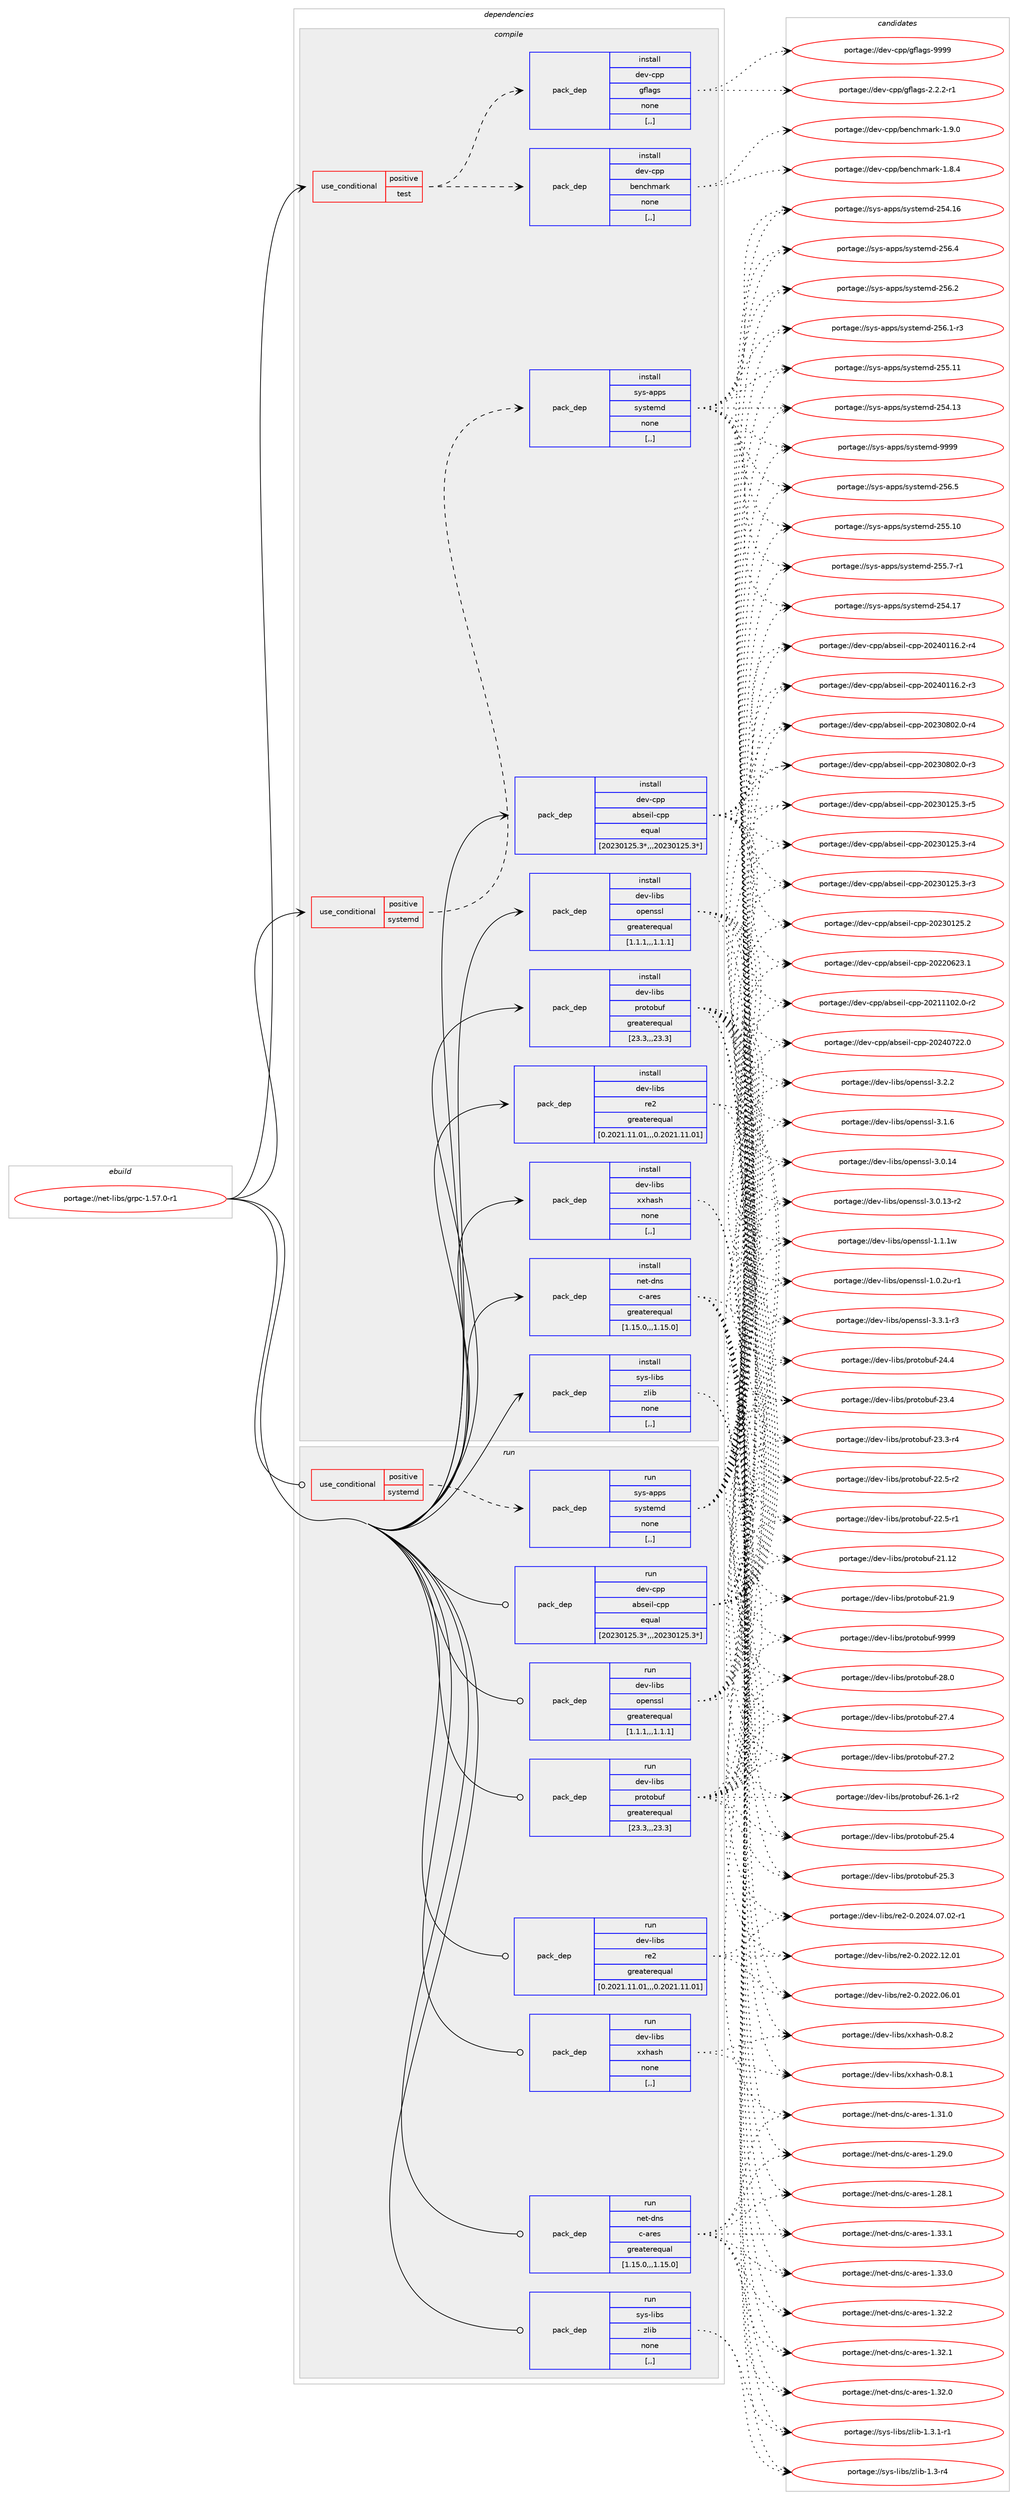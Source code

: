 digraph prolog {

# *************
# Graph options
# *************

newrank=true;
concentrate=true;
compound=true;
graph [rankdir=LR,fontname=Helvetica,fontsize=10,ranksep=1.5];#, ranksep=2.5, nodesep=0.2];
edge  [arrowhead=vee];
node  [fontname=Helvetica,fontsize=10];

# **********
# The ebuild
# **********

subgraph cluster_leftcol {
color=gray;
label=<<i>ebuild</i>>;
id [label="portage://net-libs/grpc-1.57.0-r1", color=red, width=4, href="../net-libs/grpc-1.57.0-r1.svg"];
}

# ****************
# The dependencies
# ****************

subgraph cluster_midcol {
color=gray;
label=<<i>dependencies</i>>;
subgraph cluster_compile {
fillcolor="#eeeeee";
style=filled;
label=<<i>compile</i>>;
subgraph cond227988 {
dependency870944 [label=<<TABLE BORDER="0" CELLBORDER="1" CELLSPACING="0" CELLPADDING="4"><TR><TD ROWSPAN="3" CELLPADDING="10">use_conditional</TD></TR><TR><TD>positive</TD></TR><TR><TD>systemd</TD></TR></TABLE>>, shape=none, color=red];
subgraph pack636541 {
dependency870945 [label=<<TABLE BORDER="0" CELLBORDER="1" CELLSPACING="0" CELLPADDING="4" WIDTH="220"><TR><TD ROWSPAN="6" CELLPADDING="30">pack_dep</TD></TR><TR><TD WIDTH="110">install</TD></TR><TR><TD>sys-apps</TD></TR><TR><TD>systemd</TD></TR><TR><TD>none</TD></TR><TR><TD>[,,]</TD></TR></TABLE>>, shape=none, color=blue];
}
dependency870944:e -> dependency870945:w [weight=20,style="dashed",arrowhead="vee"];
}
id:e -> dependency870944:w [weight=20,style="solid",arrowhead="vee"];
subgraph cond227989 {
dependency870946 [label=<<TABLE BORDER="0" CELLBORDER="1" CELLSPACING="0" CELLPADDING="4"><TR><TD ROWSPAN="3" CELLPADDING="10">use_conditional</TD></TR><TR><TD>positive</TD></TR><TR><TD>test</TD></TR></TABLE>>, shape=none, color=red];
subgraph pack636542 {
dependency870947 [label=<<TABLE BORDER="0" CELLBORDER="1" CELLSPACING="0" CELLPADDING="4" WIDTH="220"><TR><TD ROWSPAN="6" CELLPADDING="30">pack_dep</TD></TR><TR><TD WIDTH="110">install</TD></TR><TR><TD>dev-cpp</TD></TR><TR><TD>benchmark</TD></TR><TR><TD>none</TD></TR><TR><TD>[,,]</TD></TR></TABLE>>, shape=none, color=blue];
}
dependency870946:e -> dependency870947:w [weight=20,style="dashed",arrowhead="vee"];
subgraph pack636543 {
dependency870948 [label=<<TABLE BORDER="0" CELLBORDER="1" CELLSPACING="0" CELLPADDING="4" WIDTH="220"><TR><TD ROWSPAN="6" CELLPADDING="30">pack_dep</TD></TR><TR><TD WIDTH="110">install</TD></TR><TR><TD>dev-cpp</TD></TR><TR><TD>gflags</TD></TR><TR><TD>none</TD></TR><TR><TD>[,,]</TD></TR></TABLE>>, shape=none, color=blue];
}
dependency870946:e -> dependency870948:w [weight=20,style="dashed",arrowhead="vee"];
}
id:e -> dependency870946:w [weight=20,style="solid",arrowhead="vee"];
subgraph pack636544 {
dependency870949 [label=<<TABLE BORDER="0" CELLBORDER="1" CELLSPACING="0" CELLPADDING="4" WIDTH="220"><TR><TD ROWSPAN="6" CELLPADDING="30">pack_dep</TD></TR><TR><TD WIDTH="110">install</TD></TR><TR><TD>dev-cpp</TD></TR><TR><TD>abseil-cpp</TD></TR><TR><TD>equal</TD></TR><TR><TD>[20230125.3*,,,20230125.3*]</TD></TR></TABLE>>, shape=none, color=blue];
}
id:e -> dependency870949:w [weight=20,style="solid",arrowhead="vee"];
subgraph pack636545 {
dependency870950 [label=<<TABLE BORDER="0" CELLBORDER="1" CELLSPACING="0" CELLPADDING="4" WIDTH="220"><TR><TD ROWSPAN="6" CELLPADDING="30">pack_dep</TD></TR><TR><TD WIDTH="110">install</TD></TR><TR><TD>dev-libs</TD></TR><TR><TD>openssl</TD></TR><TR><TD>greaterequal</TD></TR><TR><TD>[1.1.1,,,1.1.1]</TD></TR></TABLE>>, shape=none, color=blue];
}
id:e -> dependency870950:w [weight=20,style="solid",arrowhead="vee"];
subgraph pack636546 {
dependency870951 [label=<<TABLE BORDER="0" CELLBORDER="1" CELLSPACING="0" CELLPADDING="4" WIDTH="220"><TR><TD ROWSPAN="6" CELLPADDING="30">pack_dep</TD></TR><TR><TD WIDTH="110">install</TD></TR><TR><TD>dev-libs</TD></TR><TR><TD>protobuf</TD></TR><TR><TD>greaterequal</TD></TR><TR><TD>[23.3,,,23.3]</TD></TR></TABLE>>, shape=none, color=blue];
}
id:e -> dependency870951:w [weight=20,style="solid",arrowhead="vee"];
subgraph pack636547 {
dependency870952 [label=<<TABLE BORDER="0" CELLBORDER="1" CELLSPACING="0" CELLPADDING="4" WIDTH="220"><TR><TD ROWSPAN="6" CELLPADDING="30">pack_dep</TD></TR><TR><TD WIDTH="110">install</TD></TR><TR><TD>dev-libs</TD></TR><TR><TD>re2</TD></TR><TR><TD>greaterequal</TD></TR><TR><TD>[0.2021.11.01,,,0.2021.11.01]</TD></TR></TABLE>>, shape=none, color=blue];
}
id:e -> dependency870952:w [weight=20,style="solid",arrowhead="vee"];
subgraph pack636548 {
dependency870953 [label=<<TABLE BORDER="0" CELLBORDER="1" CELLSPACING="0" CELLPADDING="4" WIDTH="220"><TR><TD ROWSPAN="6" CELLPADDING="30">pack_dep</TD></TR><TR><TD WIDTH="110">install</TD></TR><TR><TD>dev-libs</TD></TR><TR><TD>xxhash</TD></TR><TR><TD>none</TD></TR><TR><TD>[,,]</TD></TR></TABLE>>, shape=none, color=blue];
}
id:e -> dependency870953:w [weight=20,style="solid",arrowhead="vee"];
subgraph pack636549 {
dependency870954 [label=<<TABLE BORDER="0" CELLBORDER="1" CELLSPACING="0" CELLPADDING="4" WIDTH="220"><TR><TD ROWSPAN="6" CELLPADDING="30">pack_dep</TD></TR><TR><TD WIDTH="110">install</TD></TR><TR><TD>net-dns</TD></TR><TR><TD>c-ares</TD></TR><TR><TD>greaterequal</TD></TR><TR><TD>[1.15.0,,,1.15.0]</TD></TR></TABLE>>, shape=none, color=blue];
}
id:e -> dependency870954:w [weight=20,style="solid",arrowhead="vee"];
subgraph pack636550 {
dependency870955 [label=<<TABLE BORDER="0" CELLBORDER="1" CELLSPACING="0" CELLPADDING="4" WIDTH="220"><TR><TD ROWSPAN="6" CELLPADDING="30">pack_dep</TD></TR><TR><TD WIDTH="110">install</TD></TR><TR><TD>sys-libs</TD></TR><TR><TD>zlib</TD></TR><TR><TD>none</TD></TR><TR><TD>[,,]</TD></TR></TABLE>>, shape=none, color=blue];
}
id:e -> dependency870955:w [weight=20,style="solid",arrowhead="vee"];
}
subgraph cluster_compileandrun {
fillcolor="#eeeeee";
style=filled;
label=<<i>compile and run</i>>;
}
subgraph cluster_run {
fillcolor="#eeeeee";
style=filled;
label=<<i>run</i>>;
subgraph cond227990 {
dependency870956 [label=<<TABLE BORDER="0" CELLBORDER="1" CELLSPACING="0" CELLPADDING="4"><TR><TD ROWSPAN="3" CELLPADDING="10">use_conditional</TD></TR><TR><TD>positive</TD></TR><TR><TD>systemd</TD></TR></TABLE>>, shape=none, color=red];
subgraph pack636551 {
dependency870957 [label=<<TABLE BORDER="0" CELLBORDER="1" CELLSPACING="0" CELLPADDING="4" WIDTH="220"><TR><TD ROWSPAN="6" CELLPADDING="30">pack_dep</TD></TR><TR><TD WIDTH="110">run</TD></TR><TR><TD>sys-apps</TD></TR><TR><TD>systemd</TD></TR><TR><TD>none</TD></TR><TR><TD>[,,]</TD></TR></TABLE>>, shape=none, color=blue];
}
dependency870956:e -> dependency870957:w [weight=20,style="dashed",arrowhead="vee"];
}
id:e -> dependency870956:w [weight=20,style="solid",arrowhead="odot"];
subgraph pack636552 {
dependency870958 [label=<<TABLE BORDER="0" CELLBORDER="1" CELLSPACING="0" CELLPADDING="4" WIDTH="220"><TR><TD ROWSPAN="6" CELLPADDING="30">pack_dep</TD></TR><TR><TD WIDTH="110">run</TD></TR><TR><TD>dev-cpp</TD></TR><TR><TD>abseil-cpp</TD></TR><TR><TD>equal</TD></TR><TR><TD>[20230125.3*,,,20230125.3*]</TD></TR></TABLE>>, shape=none, color=blue];
}
id:e -> dependency870958:w [weight=20,style="solid",arrowhead="odot"];
subgraph pack636553 {
dependency870959 [label=<<TABLE BORDER="0" CELLBORDER="1" CELLSPACING="0" CELLPADDING="4" WIDTH="220"><TR><TD ROWSPAN="6" CELLPADDING="30">pack_dep</TD></TR><TR><TD WIDTH="110">run</TD></TR><TR><TD>dev-libs</TD></TR><TR><TD>openssl</TD></TR><TR><TD>greaterequal</TD></TR><TR><TD>[1.1.1,,,1.1.1]</TD></TR></TABLE>>, shape=none, color=blue];
}
id:e -> dependency870959:w [weight=20,style="solid",arrowhead="odot"];
subgraph pack636554 {
dependency870960 [label=<<TABLE BORDER="0" CELLBORDER="1" CELLSPACING="0" CELLPADDING="4" WIDTH="220"><TR><TD ROWSPAN="6" CELLPADDING="30">pack_dep</TD></TR><TR><TD WIDTH="110">run</TD></TR><TR><TD>dev-libs</TD></TR><TR><TD>protobuf</TD></TR><TR><TD>greaterequal</TD></TR><TR><TD>[23.3,,,23.3]</TD></TR></TABLE>>, shape=none, color=blue];
}
id:e -> dependency870960:w [weight=20,style="solid",arrowhead="odot"];
subgraph pack636555 {
dependency870961 [label=<<TABLE BORDER="0" CELLBORDER="1" CELLSPACING="0" CELLPADDING="4" WIDTH="220"><TR><TD ROWSPAN="6" CELLPADDING="30">pack_dep</TD></TR><TR><TD WIDTH="110">run</TD></TR><TR><TD>dev-libs</TD></TR><TR><TD>re2</TD></TR><TR><TD>greaterequal</TD></TR><TR><TD>[0.2021.11.01,,,0.2021.11.01]</TD></TR></TABLE>>, shape=none, color=blue];
}
id:e -> dependency870961:w [weight=20,style="solid",arrowhead="odot"];
subgraph pack636556 {
dependency870962 [label=<<TABLE BORDER="0" CELLBORDER="1" CELLSPACING="0" CELLPADDING="4" WIDTH="220"><TR><TD ROWSPAN="6" CELLPADDING="30">pack_dep</TD></TR><TR><TD WIDTH="110">run</TD></TR><TR><TD>dev-libs</TD></TR><TR><TD>xxhash</TD></TR><TR><TD>none</TD></TR><TR><TD>[,,]</TD></TR></TABLE>>, shape=none, color=blue];
}
id:e -> dependency870962:w [weight=20,style="solid",arrowhead="odot"];
subgraph pack636557 {
dependency870963 [label=<<TABLE BORDER="0" CELLBORDER="1" CELLSPACING="0" CELLPADDING="4" WIDTH="220"><TR><TD ROWSPAN="6" CELLPADDING="30">pack_dep</TD></TR><TR><TD WIDTH="110">run</TD></TR><TR><TD>net-dns</TD></TR><TR><TD>c-ares</TD></TR><TR><TD>greaterequal</TD></TR><TR><TD>[1.15.0,,,1.15.0]</TD></TR></TABLE>>, shape=none, color=blue];
}
id:e -> dependency870963:w [weight=20,style="solid",arrowhead="odot"];
subgraph pack636558 {
dependency870964 [label=<<TABLE BORDER="0" CELLBORDER="1" CELLSPACING="0" CELLPADDING="4" WIDTH="220"><TR><TD ROWSPAN="6" CELLPADDING="30">pack_dep</TD></TR><TR><TD WIDTH="110">run</TD></TR><TR><TD>sys-libs</TD></TR><TR><TD>zlib</TD></TR><TR><TD>none</TD></TR><TR><TD>[,,]</TD></TR></TABLE>>, shape=none, color=blue];
}
id:e -> dependency870964:w [weight=20,style="solid",arrowhead="odot"];
}
}

# **************
# The candidates
# **************

subgraph cluster_choices {
rank=same;
color=gray;
label=<<i>candidates</i>>;

subgraph choice636541 {
color=black;
nodesep=1;
choice1151211154597112112115471151211151161011091004557575757 [label="portage://sys-apps/systemd-9999", color=red, width=4,href="../sys-apps/systemd-9999.svg"];
choice115121115459711211211547115121115116101109100455053544653 [label="portage://sys-apps/systemd-256.5", color=red, width=4,href="../sys-apps/systemd-256.5.svg"];
choice115121115459711211211547115121115116101109100455053544652 [label="portage://sys-apps/systemd-256.4", color=red, width=4,href="../sys-apps/systemd-256.4.svg"];
choice115121115459711211211547115121115116101109100455053544650 [label="portage://sys-apps/systemd-256.2", color=red, width=4,href="../sys-apps/systemd-256.2.svg"];
choice1151211154597112112115471151211151161011091004550535446494511451 [label="portage://sys-apps/systemd-256.1-r3", color=red, width=4,href="../sys-apps/systemd-256.1-r3.svg"];
choice11512111545971121121154711512111511610110910045505353464949 [label="portage://sys-apps/systemd-255.11", color=red, width=4,href="../sys-apps/systemd-255.11.svg"];
choice11512111545971121121154711512111511610110910045505353464948 [label="portage://sys-apps/systemd-255.10", color=red, width=4,href="../sys-apps/systemd-255.10.svg"];
choice1151211154597112112115471151211151161011091004550535346554511449 [label="portage://sys-apps/systemd-255.7-r1", color=red, width=4,href="../sys-apps/systemd-255.7-r1.svg"];
choice11512111545971121121154711512111511610110910045505352464955 [label="portage://sys-apps/systemd-254.17", color=red, width=4,href="../sys-apps/systemd-254.17.svg"];
choice11512111545971121121154711512111511610110910045505352464954 [label="portage://sys-apps/systemd-254.16", color=red, width=4,href="../sys-apps/systemd-254.16.svg"];
choice11512111545971121121154711512111511610110910045505352464951 [label="portage://sys-apps/systemd-254.13", color=red, width=4,href="../sys-apps/systemd-254.13.svg"];
dependency870945:e -> choice1151211154597112112115471151211151161011091004557575757:w [style=dotted,weight="100"];
dependency870945:e -> choice115121115459711211211547115121115116101109100455053544653:w [style=dotted,weight="100"];
dependency870945:e -> choice115121115459711211211547115121115116101109100455053544652:w [style=dotted,weight="100"];
dependency870945:e -> choice115121115459711211211547115121115116101109100455053544650:w [style=dotted,weight="100"];
dependency870945:e -> choice1151211154597112112115471151211151161011091004550535446494511451:w [style=dotted,weight="100"];
dependency870945:e -> choice11512111545971121121154711512111511610110910045505353464949:w [style=dotted,weight="100"];
dependency870945:e -> choice11512111545971121121154711512111511610110910045505353464948:w [style=dotted,weight="100"];
dependency870945:e -> choice1151211154597112112115471151211151161011091004550535346554511449:w [style=dotted,weight="100"];
dependency870945:e -> choice11512111545971121121154711512111511610110910045505352464955:w [style=dotted,weight="100"];
dependency870945:e -> choice11512111545971121121154711512111511610110910045505352464954:w [style=dotted,weight="100"];
dependency870945:e -> choice11512111545971121121154711512111511610110910045505352464951:w [style=dotted,weight="100"];
}
subgraph choice636542 {
color=black;
nodesep=1;
choice100101118459911211247981011109910410997114107454946574648 [label="portage://dev-cpp/benchmark-1.9.0", color=red, width=4,href="../dev-cpp/benchmark-1.9.0.svg"];
choice100101118459911211247981011109910410997114107454946564652 [label="portage://dev-cpp/benchmark-1.8.4", color=red, width=4,href="../dev-cpp/benchmark-1.8.4.svg"];
dependency870947:e -> choice100101118459911211247981011109910410997114107454946574648:w [style=dotted,weight="100"];
dependency870947:e -> choice100101118459911211247981011109910410997114107454946564652:w [style=dotted,weight="100"];
}
subgraph choice636543 {
color=black;
nodesep=1;
choice100101118459911211247103102108971031154557575757 [label="portage://dev-cpp/gflags-9999", color=red, width=4,href="../dev-cpp/gflags-9999.svg"];
choice100101118459911211247103102108971031154550465046504511449 [label="portage://dev-cpp/gflags-2.2.2-r1", color=red, width=4,href="../dev-cpp/gflags-2.2.2-r1.svg"];
dependency870948:e -> choice100101118459911211247103102108971031154557575757:w [style=dotted,weight="100"];
dependency870948:e -> choice100101118459911211247103102108971031154550465046504511449:w [style=dotted,weight="100"];
}
subgraph choice636544 {
color=black;
nodesep=1;
choice100101118459911211247979811510110510845991121124550485052485550504648 [label="portage://dev-cpp/abseil-cpp-20240722.0", color=red, width=4,href="../dev-cpp/abseil-cpp-20240722.0.svg"];
choice1001011184599112112479798115101105108459911211245504850524849495446504511452 [label="portage://dev-cpp/abseil-cpp-20240116.2-r4", color=red, width=4,href="../dev-cpp/abseil-cpp-20240116.2-r4.svg"];
choice1001011184599112112479798115101105108459911211245504850524849495446504511451 [label="portage://dev-cpp/abseil-cpp-20240116.2-r3", color=red, width=4,href="../dev-cpp/abseil-cpp-20240116.2-r3.svg"];
choice1001011184599112112479798115101105108459911211245504850514856485046484511452 [label="portage://dev-cpp/abseil-cpp-20230802.0-r4", color=red, width=4,href="../dev-cpp/abseil-cpp-20230802.0-r4.svg"];
choice1001011184599112112479798115101105108459911211245504850514856485046484511451 [label="portage://dev-cpp/abseil-cpp-20230802.0-r3", color=red, width=4,href="../dev-cpp/abseil-cpp-20230802.0-r3.svg"];
choice1001011184599112112479798115101105108459911211245504850514849505346514511453 [label="portage://dev-cpp/abseil-cpp-20230125.3-r5", color=red, width=4,href="../dev-cpp/abseil-cpp-20230125.3-r5.svg"];
choice1001011184599112112479798115101105108459911211245504850514849505346514511452 [label="portage://dev-cpp/abseil-cpp-20230125.3-r4", color=red, width=4,href="../dev-cpp/abseil-cpp-20230125.3-r4.svg"];
choice1001011184599112112479798115101105108459911211245504850514849505346514511451 [label="portage://dev-cpp/abseil-cpp-20230125.3-r3", color=red, width=4,href="../dev-cpp/abseil-cpp-20230125.3-r3.svg"];
choice100101118459911211247979811510110510845991121124550485051484950534650 [label="portage://dev-cpp/abseil-cpp-20230125.2", color=red, width=4,href="../dev-cpp/abseil-cpp-20230125.2.svg"];
choice100101118459911211247979811510110510845991121124550485050485450514649 [label="portage://dev-cpp/abseil-cpp-20220623.1", color=red, width=4,href="../dev-cpp/abseil-cpp-20220623.1.svg"];
choice1001011184599112112479798115101105108459911211245504850494949485046484511450 [label="portage://dev-cpp/abseil-cpp-20211102.0-r2", color=red, width=4,href="../dev-cpp/abseil-cpp-20211102.0-r2.svg"];
dependency870949:e -> choice100101118459911211247979811510110510845991121124550485052485550504648:w [style=dotted,weight="100"];
dependency870949:e -> choice1001011184599112112479798115101105108459911211245504850524849495446504511452:w [style=dotted,weight="100"];
dependency870949:e -> choice1001011184599112112479798115101105108459911211245504850524849495446504511451:w [style=dotted,weight="100"];
dependency870949:e -> choice1001011184599112112479798115101105108459911211245504850514856485046484511452:w [style=dotted,weight="100"];
dependency870949:e -> choice1001011184599112112479798115101105108459911211245504850514856485046484511451:w [style=dotted,weight="100"];
dependency870949:e -> choice1001011184599112112479798115101105108459911211245504850514849505346514511453:w [style=dotted,weight="100"];
dependency870949:e -> choice1001011184599112112479798115101105108459911211245504850514849505346514511452:w [style=dotted,weight="100"];
dependency870949:e -> choice1001011184599112112479798115101105108459911211245504850514849505346514511451:w [style=dotted,weight="100"];
dependency870949:e -> choice100101118459911211247979811510110510845991121124550485051484950534650:w [style=dotted,weight="100"];
dependency870949:e -> choice100101118459911211247979811510110510845991121124550485050485450514649:w [style=dotted,weight="100"];
dependency870949:e -> choice1001011184599112112479798115101105108459911211245504850494949485046484511450:w [style=dotted,weight="100"];
}
subgraph choice636545 {
color=black;
nodesep=1;
choice1001011184510810598115471111121011101151151084551465146494511451 [label="portage://dev-libs/openssl-3.3.1-r3", color=red, width=4,href="../dev-libs/openssl-3.3.1-r3.svg"];
choice100101118451081059811547111112101110115115108455146504650 [label="portage://dev-libs/openssl-3.2.2", color=red, width=4,href="../dev-libs/openssl-3.2.2.svg"];
choice100101118451081059811547111112101110115115108455146494654 [label="portage://dev-libs/openssl-3.1.6", color=red, width=4,href="../dev-libs/openssl-3.1.6.svg"];
choice10010111845108105981154711111210111011511510845514648464952 [label="portage://dev-libs/openssl-3.0.14", color=red, width=4,href="../dev-libs/openssl-3.0.14.svg"];
choice100101118451081059811547111112101110115115108455146484649514511450 [label="portage://dev-libs/openssl-3.0.13-r2", color=red, width=4,href="../dev-libs/openssl-3.0.13-r2.svg"];
choice100101118451081059811547111112101110115115108454946494649119 [label="portage://dev-libs/openssl-1.1.1w", color=red, width=4,href="../dev-libs/openssl-1.1.1w.svg"];
choice1001011184510810598115471111121011101151151084549464846501174511449 [label="portage://dev-libs/openssl-1.0.2u-r1", color=red, width=4,href="../dev-libs/openssl-1.0.2u-r1.svg"];
dependency870950:e -> choice1001011184510810598115471111121011101151151084551465146494511451:w [style=dotted,weight="100"];
dependency870950:e -> choice100101118451081059811547111112101110115115108455146504650:w [style=dotted,weight="100"];
dependency870950:e -> choice100101118451081059811547111112101110115115108455146494654:w [style=dotted,weight="100"];
dependency870950:e -> choice10010111845108105981154711111210111011511510845514648464952:w [style=dotted,weight="100"];
dependency870950:e -> choice100101118451081059811547111112101110115115108455146484649514511450:w [style=dotted,weight="100"];
dependency870950:e -> choice100101118451081059811547111112101110115115108454946494649119:w [style=dotted,weight="100"];
dependency870950:e -> choice1001011184510810598115471111121011101151151084549464846501174511449:w [style=dotted,weight="100"];
}
subgraph choice636546 {
color=black;
nodesep=1;
choice100101118451081059811547112114111116111981171024557575757 [label="portage://dev-libs/protobuf-9999", color=red, width=4,href="../dev-libs/protobuf-9999.svg"];
choice100101118451081059811547112114111116111981171024550564648 [label="portage://dev-libs/protobuf-28.0", color=red, width=4,href="../dev-libs/protobuf-28.0.svg"];
choice100101118451081059811547112114111116111981171024550554652 [label="portage://dev-libs/protobuf-27.4", color=red, width=4,href="../dev-libs/protobuf-27.4.svg"];
choice100101118451081059811547112114111116111981171024550554650 [label="portage://dev-libs/protobuf-27.2", color=red, width=4,href="../dev-libs/protobuf-27.2.svg"];
choice1001011184510810598115471121141111161119811710245505446494511450 [label="portage://dev-libs/protobuf-26.1-r2", color=red, width=4,href="../dev-libs/protobuf-26.1-r2.svg"];
choice100101118451081059811547112114111116111981171024550534652 [label="portage://dev-libs/protobuf-25.4", color=red, width=4,href="../dev-libs/protobuf-25.4.svg"];
choice100101118451081059811547112114111116111981171024550534651 [label="portage://dev-libs/protobuf-25.3", color=red, width=4,href="../dev-libs/protobuf-25.3.svg"];
choice100101118451081059811547112114111116111981171024550524652 [label="portage://dev-libs/protobuf-24.4", color=red, width=4,href="../dev-libs/protobuf-24.4.svg"];
choice100101118451081059811547112114111116111981171024550514652 [label="portage://dev-libs/protobuf-23.4", color=red, width=4,href="../dev-libs/protobuf-23.4.svg"];
choice1001011184510810598115471121141111161119811710245505146514511452 [label="portage://dev-libs/protobuf-23.3-r4", color=red, width=4,href="../dev-libs/protobuf-23.3-r4.svg"];
choice1001011184510810598115471121141111161119811710245505046534511450 [label="portage://dev-libs/protobuf-22.5-r2", color=red, width=4,href="../dev-libs/protobuf-22.5-r2.svg"];
choice1001011184510810598115471121141111161119811710245505046534511449 [label="portage://dev-libs/protobuf-22.5-r1", color=red, width=4,href="../dev-libs/protobuf-22.5-r1.svg"];
choice10010111845108105981154711211411111611198117102455049464950 [label="portage://dev-libs/protobuf-21.12", color=red, width=4,href="../dev-libs/protobuf-21.12.svg"];
choice100101118451081059811547112114111116111981171024550494657 [label="portage://dev-libs/protobuf-21.9", color=red, width=4,href="../dev-libs/protobuf-21.9.svg"];
dependency870951:e -> choice100101118451081059811547112114111116111981171024557575757:w [style=dotted,weight="100"];
dependency870951:e -> choice100101118451081059811547112114111116111981171024550564648:w [style=dotted,weight="100"];
dependency870951:e -> choice100101118451081059811547112114111116111981171024550554652:w [style=dotted,weight="100"];
dependency870951:e -> choice100101118451081059811547112114111116111981171024550554650:w [style=dotted,weight="100"];
dependency870951:e -> choice1001011184510810598115471121141111161119811710245505446494511450:w [style=dotted,weight="100"];
dependency870951:e -> choice100101118451081059811547112114111116111981171024550534652:w [style=dotted,weight="100"];
dependency870951:e -> choice100101118451081059811547112114111116111981171024550534651:w [style=dotted,weight="100"];
dependency870951:e -> choice100101118451081059811547112114111116111981171024550524652:w [style=dotted,weight="100"];
dependency870951:e -> choice100101118451081059811547112114111116111981171024550514652:w [style=dotted,weight="100"];
dependency870951:e -> choice1001011184510810598115471121141111161119811710245505146514511452:w [style=dotted,weight="100"];
dependency870951:e -> choice1001011184510810598115471121141111161119811710245505046534511450:w [style=dotted,weight="100"];
dependency870951:e -> choice1001011184510810598115471121141111161119811710245505046534511449:w [style=dotted,weight="100"];
dependency870951:e -> choice10010111845108105981154711211411111611198117102455049464950:w [style=dotted,weight="100"];
dependency870951:e -> choice100101118451081059811547112114111116111981171024550494657:w [style=dotted,weight="100"];
}
subgraph choice636547 {
color=black;
nodesep=1;
choice10010111845108105981154711410150454846504850524648554648504511449 [label="portage://dev-libs/re2-0.2024.07.02-r1", color=red, width=4,href="../dev-libs/re2-0.2024.07.02-r1.svg"];
choice1001011184510810598115471141015045484650485050464950464849 [label="portage://dev-libs/re2-0.2022.12.01", color=red, width=4,href="../dev-libs/re2-0.2022.12.01.svg"];
choice1001011184510810598115471141015045484650485050464854464849 [label="portage://dev-libs/re2-0.2022.06.01", color=red, width=4,href="../dev-libs/re2-0.2022.06.01.svg"];
dependency870952:e -> choice10010111845108105981154711410150454846504850524648554648504511449:w [style=dotted,weight="100"];
dependency870952:e -> choice1001011184510810598115471141015045484650485050464950464849:w [style=dotted,weight="100"];
dependency870952:e -> choice1001011184510810598115471141015045484650485050464854464849:w [style=dotted,weight="100"];
}
subgraph choice636548 {
color=black;
nodesep=1;
choice10010111845108105981154712012010497115104454846564650 [label="portage://dev-libs/xxhash-0.8.2", color=red, width=4,href="../dev-libs/xxhash-0.8.2.svg"];
choice10010111845108105981154712012010497115104454846564649 [label="portage://dev-libs/xxhash-0.8.1", color=red, width=4,href="../dev-libs/xxhash-0.8.1.svg"];
dependency870953:e -> choice10010111845108105981154712012010497115104454846564650:w [style=dotted,weight="100"];
dependency870953:e -> choice10010111845108105981154712012010497115104454846564649:w [style=dotted,weight="100"];
}
subgraph choice636549 {
color=black;
nodesep=1;
choice110101116451001101154799459711410111545494651514649 [label="portage://net-dns/c-ares-1.33.1", color=red, width=4,href="../net-dns/c-ares-1.33.1.svg"];
choice110101116451001101154799459711410111545494651514648 [label="portage://net-dns/c-ares-1.33.0", color=red, width=4,href="../net-dns/c-ares-1.33.0.svg"];
choice110101116451001101154799459711410111545494651504650 [label="portage://net-dns/c-ares-1.32.2", color=red, width=4,href="../net-dns/c-ares-1.32.2.svg"];
choice110101116451001101154799459711410111545494651504649 [label="portage://net-dns/c-ares-1.32.1", color=red, width=4,href="../net-dns/c-ares-1.32.1.svg"];
choice110101116451001101154799459711410111545494651504648 [label="portage://net-dns/c-ares-1.32.0", color=red, width=4,href="../net-dns/c-ares-1.32.0.svg"];
choice110101116451001101154799459711410111545494651494648 [label="portage://net-dns/c-ares-1.31.0", color=red, width=4,href="../net-dns/c-ares-1.31.0.svg"];
choice110101116451001101154799459711410111545494650574648 [label="portage://net-dns/c-ares-1.29.0", color=red, width=4,href="../net-dns/c-ares-1.29.0.svg"];
choice110101116451001101154799459711410111545494650564649 [label="portage://net-dns/c-ares-1.28.1", color=red, width=4,href="../net-dns/c-ares-1.28.1.svg"];
dependency870954:e -> choice110101116451001101154799459711410111545494651514649:w [style=dotted,weight="100"];
dependency870954:e -> choice110101116451001101154799459711410111545494651514648:w [style=dotted,weight="100"];
dependency870954:e -> choice110101116451001101154799459711410111545494651504650:w [style=dotted,weight="100"];
dependency870954:e -> choice110101116451001101154799459711410111545494651504649:w [style=dotted,weight="100"];
dependency870954:e -> choice110101116451001101154799459711410111545494651504648:w [style=dotted,weight="100"];
dependency870954:e -> choice110101116451001101154799459711410111545494651494648:w [style=dotted,weight="100"];
dependency870954:e -> choice110101116451001101154799459711410111545494650574648:w [style=dotted,weight="100"];
dependency870954:e -> choice110101116451001101154799459711410111545494650564649:w [style=dotted,weight="100"];
}
subgraph choice636550 {
color=black;
nodesep=1;
choice115121115451081059811547122108105984549465146494511449 [label="portage://sys-libs/zlib-1.3.1-r1", color=red, width=4,href="../sys-libs/zlib-1.3.1-r1.svg"];
choice11512111545108105981154712210810598454946514511452 [label="portage://sys-libs/zlib-1.3-r4", color=red, width=4,href="../sys-libs/zlib-1.3-r4.svg"];
dependency870955:e -> choice115121115451081059811547122108105984549465146494511449:w [style=dotted,weight="100"];
dependency870955:e -> choice11512111545108105981154712210810598454946514511452:w [style=dotted,weight="100"];
}
subgraph choice636551 {
color=black;
nodesep=1;
choice1151211154597112112115471151211151161011091004557575757 [label="portage://sys-apps/systemd-9999", color=red, width=4,href="../sys-apps/systemd-9999.svg"];
choice115121115459711211211547115121115116101109100455053544653 [label="portage://sys-apps/systemd-256.5", color=red, width=4,href="../sys-apps/systemd-256.5.svg"];
choice115121115459711211211547115121115116101109100455053544652 [label="portage://sys-apps/systemd-256.4", color=red, width=4,href="../sys-apps/systemd-256.4.svg"];
choice115121115459711211211547115121115116101109100455053544650 [label="portage://sys-apps/systemd-256.2", color=red, width=4,href="../sys-apps/systemd-256.2.svg"];
choice1151211154597112112115471151211151161011091004550535446494511451 [label="portage://sys-apps/systemd-256.1-r3", color=red, width=4,href="../sys-apps/systemd-256.1-r3.svg"];
choice11512111545971121121154711512111511610110910045505353464949 [label="portage://sys-apps/systemd-255.11", color=red, width=4,href="../sys-apps/systemd-255.11.svg"];
choice11512111545971121121154711512111511610110910045505353464948 [label="portage://sys-apps/systemd-255.10", color=red, width=4,href="../sys-apps/systemd-255.10.svg"];
choice1151211154597112112115471151211151161011091004550535346554511449 [label="portage://sys-apps/systemd-255.7-r1", color=red, width=4,href="../sys-apps/systemd-255.7-r1.svg"];
choice11512111545971121121154711512111511610110910045505352464955 [label="portage://sys-apps/systemd-254.17", color=red, width=4,href="../sys-apps/systemd-254.17.svg"];
choice11512111545971121121154711512111511610110910045505352464954 [label="portage://sys-apps/systemd-254.16", color=red, width=4,href="../sys-apps/systemd-254.16.svg"];
choice11512111545971121121154711512111511610110910045505352464951 [label="portage://sys-apps/systemd-254.13", color=red, width=4,href="../sys-apps/systemd-254.13.svg"];
dependency870957:e -> choice1151211154597112112115471151211151161011091004557575757:w [style=dotted,weight="100"];
dependency870957:e -> choice115121115459711211211547115121115116101109100455053544653:w [style=dotted,weight="100"];
dependency870957:e -> choice115121115459711211211547115121115116101109100455053544652:w [style=dotted,weight="100"];
dependency870957:e -> choice115121115459711211211547115121115116101109100455053544650:w [style=dotted,weight="100"];
dependency870957:e -> choice1151211154597112112115471151211151161011091004550535446494511451:w [style=dotted,weight="100"];
dependency870957:e -> choice11512111545971121121154711512111511610110910045505353464949:w [style=dotted,weight="100"];
dependency870957:e -> choice11512111545971121121154711512111511610110910045505353464948:w [style=dotted,weight="100"];
dependency870957:e -> choice1151211154597112112115471151211151161011091004550535346554511449:w [style=dotted,weight="100"];
dependency870957:e -> choice11512111545971121121154711512111511610110910045505352464955:w [style=dotted,weight="100"];
dependency870957:e -> choice11512111545971121121154711512111511610110910045505352464954:w [style=dotted,weight="100"];
dependency870957:e -> choice11512111545971121121154711512111511610110910045505352464951:w [style=dotted,weight="100"];
}
subgraph choice636552 {
color=black;
nodesep=1;
choice100101118459911211247979811510110510845991121124550485052485550504648 [label="portage://dev-cpp/abseil-cpp-20240722.0", color=red, width=4,href="../dev-cpp/abseil-cpp-20240722.0.svg"];
choice1001011184599112112479798115101105108459911211245504850524849495446504511452 [label="portage://dev-cpp/abseil-cpp-20240116.2-r4", color=red, width=4,href="../dev-cpp/abseil-cpp-20240116.2-r4.svg"];
choice1001011184599112112479798115101105108459911211245504850524849495446504511451 [label="portage://dev-cpp/abseil-cpp-20240116.2-r3", color=red, width=4,href="../dev-cpp/abseil-cpp-20240116.2-r3.svg"];
choice1001011184599112112479798115101105108459911211245504850514856485046484511452 [label="portage://dev-cpp/abseil-cpp-20230802.0-r4", color=red, width=4,href="../dev-cpp/abseil-cpp-20230802.0-r4.svg"];
choice1001011184599112112479798115101105108459911211245504850514856485046484511451 [label="portage://dev-cpp/abseil-cpp-20230802.0-r3", color=red, width=4,href="../dev-cpp/abseil-cpp-20230802.0-r3.svg"];
choice1001011184599112112479798115101105108459911211245504850514849505346514511453 [label="portage://dev-cpp/abseil-cpp-20230125.3-r5", color=red, width=4,href="../dev-cpp/abseil-cpp-20230125.3-r5.svg"];
choice1001011184599112112479798115101105108459911211245504850514849505346514511452 [label="portage://dev-cpp/abseil-cpp-20230125.3-r4", color=red, width=4,href="../dev-cpp/abseil-cpp-20230125.3-r4.svg"];
choice1001011184599112112479798115101105108459911211245504850514849505346514511451 [label="portage://dev-cpp/abseil-cpp-20230125.3-r3", color=red, width=4,href="../dev-cpp/abseil-cpp-20230125.3-r3.svg"];
choice100101118459911211247979811510110510845991121124550485051484950534650 [label="portage://dev-cpp/abseil-cpp-20230125.2", color=red, width=4,href="../dev-cpp/abseil-cpp-20230125.2.svg"];
choice100101118459911211247979811510110510845991121124550485050485450514649 [label="portage://dev-cpp/abseil-cpp-20220623.1", color=red, width=4,href="../dev-cpp/abseil-cpp-20220623.1.svg"];
choice1001011184599112112479798115101105108459911211245504850494949485046484511450 [label="portage://dev-cpp/abseil-cpp-20211102.0-r2", color=red, width=4,href="../dev-cpp/abseil-cpp-20211102.0-r2.svg"];
dependency870958:e -> choice100101118459911211247979811510110510845991121124550485052485550504648:w [style=dotted,weight="100"];
dependency870958:e -> choice1001011184599112112479798115101105108459911211245504850524849495446504511452:w [style=dotted,weight="100"];
dependency870958:e -> choice1001011184599112112479798115101105108459911211245504850524849495446504511451:w [style=dotted,weight="100"];
dependency870958:e -> choice1001011184599112112479798115101105108459911211245504850514856485046484511452:w [style=dotted,weight="100"];
dependency870958:e -> choice1001011184599112112479798115101105108459911211245504850514856485046484511451:w [style=dotted,weight="100"];
dependency870958:e -> choice1001011184599112112479798115101105108459911211245504850514849505346514511453:w [style=dotted,weight="100"];
dependency870958:e -> choice1001011184599112112479798115101105108459911211245504850514849505346514511452:w [style=dotted,weight="100"];
dependency870958:e -> choice1001011184599112112479798115101105108459911211245504850514849505346514511451:w [style=dotted,weight="100"];
dependency870958:e -> choice100101118459911211247979811510110510845991121124550485051484950534650:w [style=dotted,weight="100"];
dependency870958:e -> choice100101118459911211247979811510110510845991121124550485050485450514649:w [style=dotted,weight="100"];
dependency870958:e -> choice1001011184599112112479798115101105108459911211245504850494949485046484511450:w [style=dotted,weight="100"];
}
subgraph choice636553 {
color=black;
nodesep=1;
choice1001011184510810598115471111121011101151151084551465146494511451 [label="portage://dev-libs/openssl-3.3.1-r3", color=red, width=4,href="../dev-libs/openssl-3.3.1-r3.svg"];
choice100101118451081059811547111112101110115115108455146504650 [label="portage://dev-libs/openssl-3.2.2", color=red, width=4,href="../dev-libs/openssl-3.2.2.svg"];
choice100101118451081059811547111112101110115115108455146494654 [label="portage://dev-libs/openssl-3.1.6", color=red, width=4,href="../dev-libs/openssl-3.1.6.svg"];
choice10010111845108105981154711111210111011511510845514648464952 [label="portage://dev-libs/openssl-3.0.14", color=red, width=4,href="../dev-libs/openssl-3.0.14.svg"];
choice100101118451081059811547111112101110115115108455146484649514511450 [label="portage://dev-libs/openssl-3.0.13-r2", color=red, width=4,href="../dev-libs/openssl-3.0.13-r2.svg"];
choice100101118451081059811547111112101110115115108454946494649119 [label="portage://dev-libs/openssl-1.1.1w", color=red, width=4,href="../dev-libs/openssl-1.1.1w.svg"];
choice1001011184510810598115471111121011101151151084549464846501174511449 [label="portage://dev-libs/openssl-1.0.2u-r1", color=red, width=4,href="../dev-libs/openssl-1.0.2u-r1.svg"];
dependency870959:e -> choice1001011184510810598115471111121011101151151084551465146494511451:w [style=dotted,weight="100"];
dependency870959:e -> choice100101118451081059811547111112101110115115108455146504650:w [style=dotted,weight="100"];
dependency870959:e -> choice100101118451081059811547111112101110115115108455146494654:w [style=dotted,weight="100"];
dependency870959:e -> choice10010111845108105981154711111210111011511510845514648464952:w [style=dotted,weight="100"];
dependency870959:e -> choice100101118451081059811547111112101110115115108455146484649514511450:w [style=dotted,weight="100"];
dependency870959:e -> choice100101118451081059811547111112101110115115108454946494649119:w [style=dotted,weight="100"];
dependency870959:e -> choice1001011184510810598115471111121011101151151084549464846501174511449:w [style=dotted,weight="100"];
}
subgraph choice636554 {
color=black;
nodesep=1;
choice100101118451081059811547112114111116111981171024557575757 [label="portage://dev-libs/protobuf-9999", color=red, width=4,href="../dev-libs/protobuf-9999.svg"];
choice100101118451081059811547112114111116111981171024550564648 [label="portage://dev-libs/protobuf-28.0", color=red, width=4,href="../dev-libs/protobuf-28.0.svg"];
choice100101118451081059811547112114111116111981171024550554652 [label="portage://dev-libs/protobuf-27.4", color=red, width=4,href="../dev-libs/protobuf-27.4.svg"];
choice100101118451081059811547112114111116111981171024550554650 [label="portage://dev-libs/protobuf-27.2", color=red, width=4,href="../dev-libs/protobuf-27.2.svg"];
choice1001011184510810598115471121141111161119811710245505446494511450 [label="portage://dev-libs/protobuf-26.1-r2", color=red, width=4,href="../dev-libs/protobuf-26.1-r2.svg"];
choice100101118451081059811547112114111116111981171024550534652 [label="portage://dev-libs/protobuf-25.4", color=red, width=4,href="../dev-libs/protobuf-25.4.svg"];
choice100101118451081059811547112114111116111981171024550534651 [label="portage://dev-libs/protobuf-25.3", color=red, width=4,href="../dev-libs/protobuf-25.3.svg"];
choice100101118451081059811547112114111116111981171024550524652 [label="portage://dev-libs/protobuf-24.4", color=red, width=4,href="../dev-libs/protobuf-24.4.svg"];
choice100101118451081059811547112114111116111981171024550514652 [label="portage://dev-libs/protobuf-23.4", color=red, width=4,href="../dev-libs/protobuf-23.4.svg"];
choice1001011184510810598115471121141111161119811710245505146514511452 [label="portage://dev-libs/protobuf-23.3-r4", color=red, width=4,href="../dev-libs/protobuf-23.3-r4.svg"];
choice1001011184510810598115471121141111161119811710245505046534511450 [label="portage://dev-libs/protobuf-22.5-r2", color=red, width=4,href="../dev-libs/protobuf-22.5-r2.svg"];
choice1001011184510810598115471121141111161119811710245505046534511449 [label="portage://dev-libs/protobuf-22.5-r1", color=red, width=4,href="../dev-libs/protobuf-22.5-r1.svg"];
choice10010111845108105981154711211411111611198117102455049464950 [label="portage://dev-libs/protobuf-21.12", color=red, width=4,href="../dev-libs/protobuf-21.12.svg"];
choice100101118451081059811547112114111116111981171024550494657 [label="portage://dev-libs/protobuf-21.9", color=red, width=4,href="../dev-libs/protobuf-21.9.svg"];
dependency870960:e -> choice100101118451081059811547112114111116111981171024557575757:w [style=dotted,weight="100"];
dependency870960:e -> choice100101118451081059811547112114111116111981171024550564648:w [style=dotted,weight="100"];
dependency870960:e -> choice100101118451081059811547112114111116111981171024550554652:w [style=dotted,weight="100"];
dependency870960:e -> choice100101118451081059811547112114111116111981171024550554650:w [style=dotted,weight="100"];
dependency870960:e -> choice1001011184510810598115471121141111161119811710245505446494511450:w [style=dotted,weight="100"];
dependency870960:e -> choice100101118451081059811547112114111116111981171024550534652:w [style=dotted,weight="100"];
dependency870960:e -> choice100101118451081059811547112114111116111981171024550534651:w [style=dotted,weight="100"];
dependency870960:e -> choice100101118451081059811547112114111116111981171024550524652:w [style=dotted,weight="100"];
dependency870960:e -> choice100101118451081059811547112114111116111981171024550514652:w [style=dotted,weight="100"];
dependency870960:e -> choice1001011184510810598115471121141111161119811710245505146514511452:w [style=dotted,weight="100"];
dependency870960:e -> choice1001011184510810598115471121141111161119811710245505046534511450:w [style=dotted,weight="100"];
dependency870960:e -> choice1001011184510810598115471121141111161119811710245505046534511449:w [style=dotted,weight="100"];
dependency870960:e -> choice10010111845108105981154711211411111611198117102455049464950:w [style=dotted,weight="100"];
dependency870960:e -> choice100101118451081059811547112114111116111981171024550494657:w [style=dotted,weight="100"];
}
subgraph choice636555 {
color=black;
nodesep=1;
choice10010111845108105981154711410150454846504850524648554648504511449 [label="portage://dev-libs/re2-0.2024.07.02-r1", color=red, width=4,href="../dev-libs/re2-0.2024.07.02-r1.svg"];
choice1001011184510810598115471141015045484650485050464950464849 [label="portage://dev-libs/re2-0.2022.12.01", color=red, width=4,href="../dev-libs/re2-0.2022.12.01.svg"];
choice1001011184510810598115471141015045484650485050464854464849 [label="portage://dev-libs/re2-0.2022.06.01", color=red, width=4,href="../dev-libs/re2-0.2022.06.01.svg"];
dependency870961:e -> choice10010111845108105981154711410150454846504850524648554648504511449:w [style=dotted,weight="100"];
dependency870961:e -> choice1001011184510810598115471141015045484650485050464950464849:w [style=dotted,weight="100"];
dependency870961:e -> choice1001011184510810598115471141015045484650485050464854464849:w [style=dotted,weight="100"];
}
subgraph choice636556 {
color=black;
nodesep=1;
choice10010111845108105981154712012010497115104454846564650 [label="portage://dev-libs/xxhash-0.8.2", color=red, width=4,href="../dev-libs/xxhash-0.8.2.svg"];
choice10010111845108105981154712012010497115104454846564649 [label="portage://dev-libs/xxhash-0.8.1", color=red, width=4,href="../dev-libs/xxhash-0.8.1.svg"];
dependency870962:e -> choice10010111845108105981154712012010497115104454846564650:w [style=dotted,weight="100"];
dependency870962:e -> choice10010111845108105981154712012010497115104454846564649:w [style=dotted,weight="100"];
}
subgraph choice636557 {
color=black;
nodesep=1;
choice110101116451001101154799459711410111545494651514649 [label="portage://net-dns/c-ares-1.33.1", color=red, width=4,href="../net-dns/c-ares-1.33.1.svg"];
choice110101116451001101154799459711410111545494651514648 [label="portage://net-dns/c-ares-1.33.0", color=red, width=4,href="../net-dns/c-ares-1.33.0.svg"];
choice110101116451001101154799459711410111545494651504650 [label="portage://net-dns/c-ares-1.32.2", color=red, width=4,href="../net-dns/c-ares-1.32.2.svg"];
choice110101116451001101154799459711410111545494651504649 [label="portage://net-dns/c-ares-1.32.1", color=red, width=4,href="../net-dns/c-ares-1.32.1.svg"];
choice110101116451001101154799459711410111545494651504648 [label="portage://net-dns/c-ares-1.32.0", color=red, width=4,href="../net-dns/c-ares-1.32.0.svg"];
choice110101116451001101154799459711410111545494651494648 [label="portage://net-dns/c-ares-1.31.0", color=red, width=4,href="../net-dns/c-ares-1.31.0.svg"];
choice110101116451001101154799459711410111545494650574648 [label="portage://net-dns/c-ares-1.29.0", color=red, width=4,href="../net-dns/c-ares-1.29.0.svg"];
choice110101116451001101154799459711410111545494650564649 [label="portage://net-dns/c-ares-1.28.1", color=red, width=4,href="../net-dns/c-ares-1.28.1.svg"];
dependency870963:e -> choice110101116451001101154799459711410111545494651514649:w [style=dotted,weight="100"];
dependency870963:e -> choice110101116451001101154799459711410111545494651514648:w [style=dotted,weight="100"];
dependency870963:e -> choice110101116451001101154799459711410111545494651504650:w [style=dotted,weight="100"];
dependency870963:e -> choice110101116451001101154799459711410111545494651504649:w [style=dotted,weight="100"];
dependency870963:e -> choice110101116451001101154799459711410111545494651504648:w [style=dotted,weight="100"];
dependency870963:e -> choice110101116451001101154799459711410111545494651494648:w [style=dotted,weight="100"];
dependency870963:e -> choice110101116451001101154799459711410111545494650574648:w [style=dotted,weight="100"];
dependency870963:e -> choice110101116451001101154799459711410111545494650564649:w [style=dotted,weight="100"];
}
subgraph choice636558 {
color=black;
nodesep=1;
choice115121115451081059811547122108105984549465146494511449 [label="portage://sys-libs/zlib-1.3.1-r1", color=red, width=4,href="../sys-libs/zlib-1.3.1-r1.svg"];
choice11512111545108105981154712210810598454946514511452 [label="portage://sys-libs/zlib-1.3-r4", color=red, width=4,href="../sys-libs/zlib-1.3-r4.svg"];
dependency870964:e -> choice115121115451081059811547122108105984549465146494511449:w [style=dotted,weight="100"];
dependency870964:e -> choice11512111545108105981154712210810598454946514511452:w [style=dotted,weight="100"];
}
}

}
